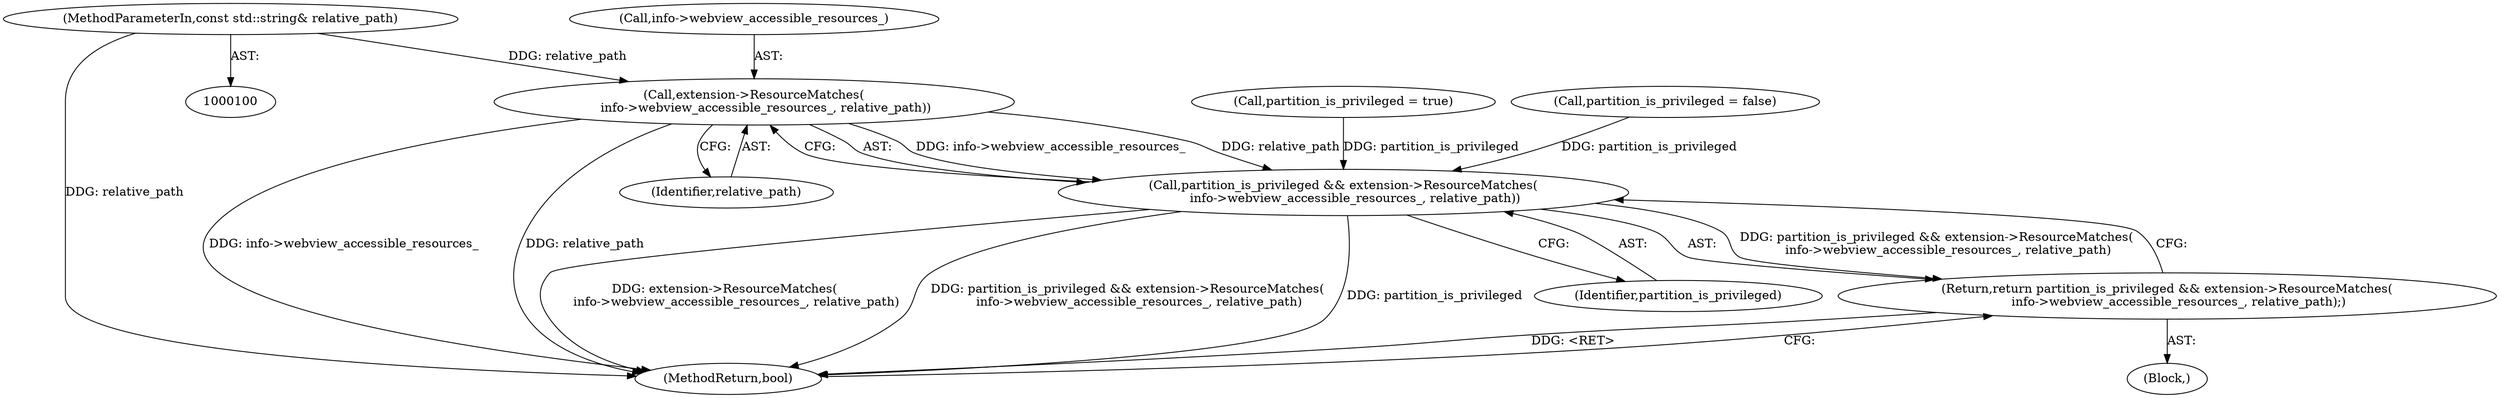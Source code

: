 digraph "0_Chrome_2aa406a8b4577103e7b933c75ec0e372830f20fe@pointer" {
"1000152" [label="(Call,extension->ResourceMatches(\n      info->webview_accessible_resources_, relative_path))"];
"1000103" [label="(MethodParameterIn,const std::string& relative_path)"];
"1000150" [label="(Call,partition_is_privileged && extension->ResourceMatches(\n      info->webview_accessible_resources_, relative_path))"];
"1000149" [label="(Return,return partition_is_privileged && extension->ResourceMatches(\n      info->webview_accessible_resources_, relative_path);)"];
"1000153" [label="(Call,info->webview_accessible_resources_)"];
"1000157" [label="(MethodReturn,bool)"];
"1000104" [label="(Block,)"];
"1000152" [label="(Call,extension->ResourceMatches(\n      info->webview_accessible_resources_, relative_path))"];
"1000145" [label="(Call,partition_is_privileged = true)"];
"1000150" [label="(Call,partition_is_privileged && extension->ResourceMatches(\n      info->webview_accessible_resources_, relative_path))"];
"1000103" [label="(MethodParameterIn,const std::string& relative_path)"];
"1000122" [label="(Call,partition_is_privileged = false)"];
"1000156" [label="(Identifier,relative_path)"];
"1000151" [label="(Identifier,partition_is_privileged)"];
"1000149" [label="(Return,return partition_is_privileged && extension->ResourceMatches(\n      info->webview_accessible_resources_, relative_path);)"];
"1000152" -> "1000150"  [label="AST: "];
"1000152" -> "1000156"  [label="CFG: "];
"1000153" -> "1000152"  [label="AST: "];
"1000156" -> "1000152"  [label="AST: "];
"1000150" -> "1000152"  [label="CFG: "];
"1000152" -> "1000157"  [label="DDG: info->webview_accessible_resources_"];
"1000152" -> "1000157"  [label="DDG: relative_path"];
"1000152" -> "1000150"  [label="DDG: info->webview_accessible_resources_"];
"1000152" -> "1000150"  [label="DDG: relative_path"];
"1000103" -> "1000152"  [label="DDG: relative_path"];
"1000103" -> "1000100"  [label="AST: "];
"1000103" -> "1000157"  [label="DDG: relative_path"];
"1000150" -> "1000149"  [label="AST: "];
"1000150" -> "1000151"  [label="CFG: "];
"1000151" -> "1000150"  [label="AST: "];
"1000149" -> "1000150"  [label="CFG: "];
"1000150" -> "1000157"  [label="DDG: extension->ResourceMatches(\n      info->webview_accessible_resources_, relative_path)"];
"1000150" -> "1000157"  [label="DDG: partition_is_privileged && extension->ResourceMatches(\n      info->webview_accessible_resources_, relative_path)"];
"1000150" -> "1000157"  [label="DDG: partition_is_privileged"];
"1000150" -> "1000149"  [label="DDG: partition_is_privileged && extension->ResourceMatches(\n      info->webview_accessible_resources_, relative_path)"];
"1000122" -> "1000150"  [label="DDG: partition_is_privileged"];
"1000145" -> "1000150"  [label="DDG: partition_is_privileged"];
"1000149" -> "1000104"  [label="AST: "];
"1000157" -> "1000149"  [label="CFG: "];
"1000149" -> "1000157"  [label="DDG: <RET>"];
}
